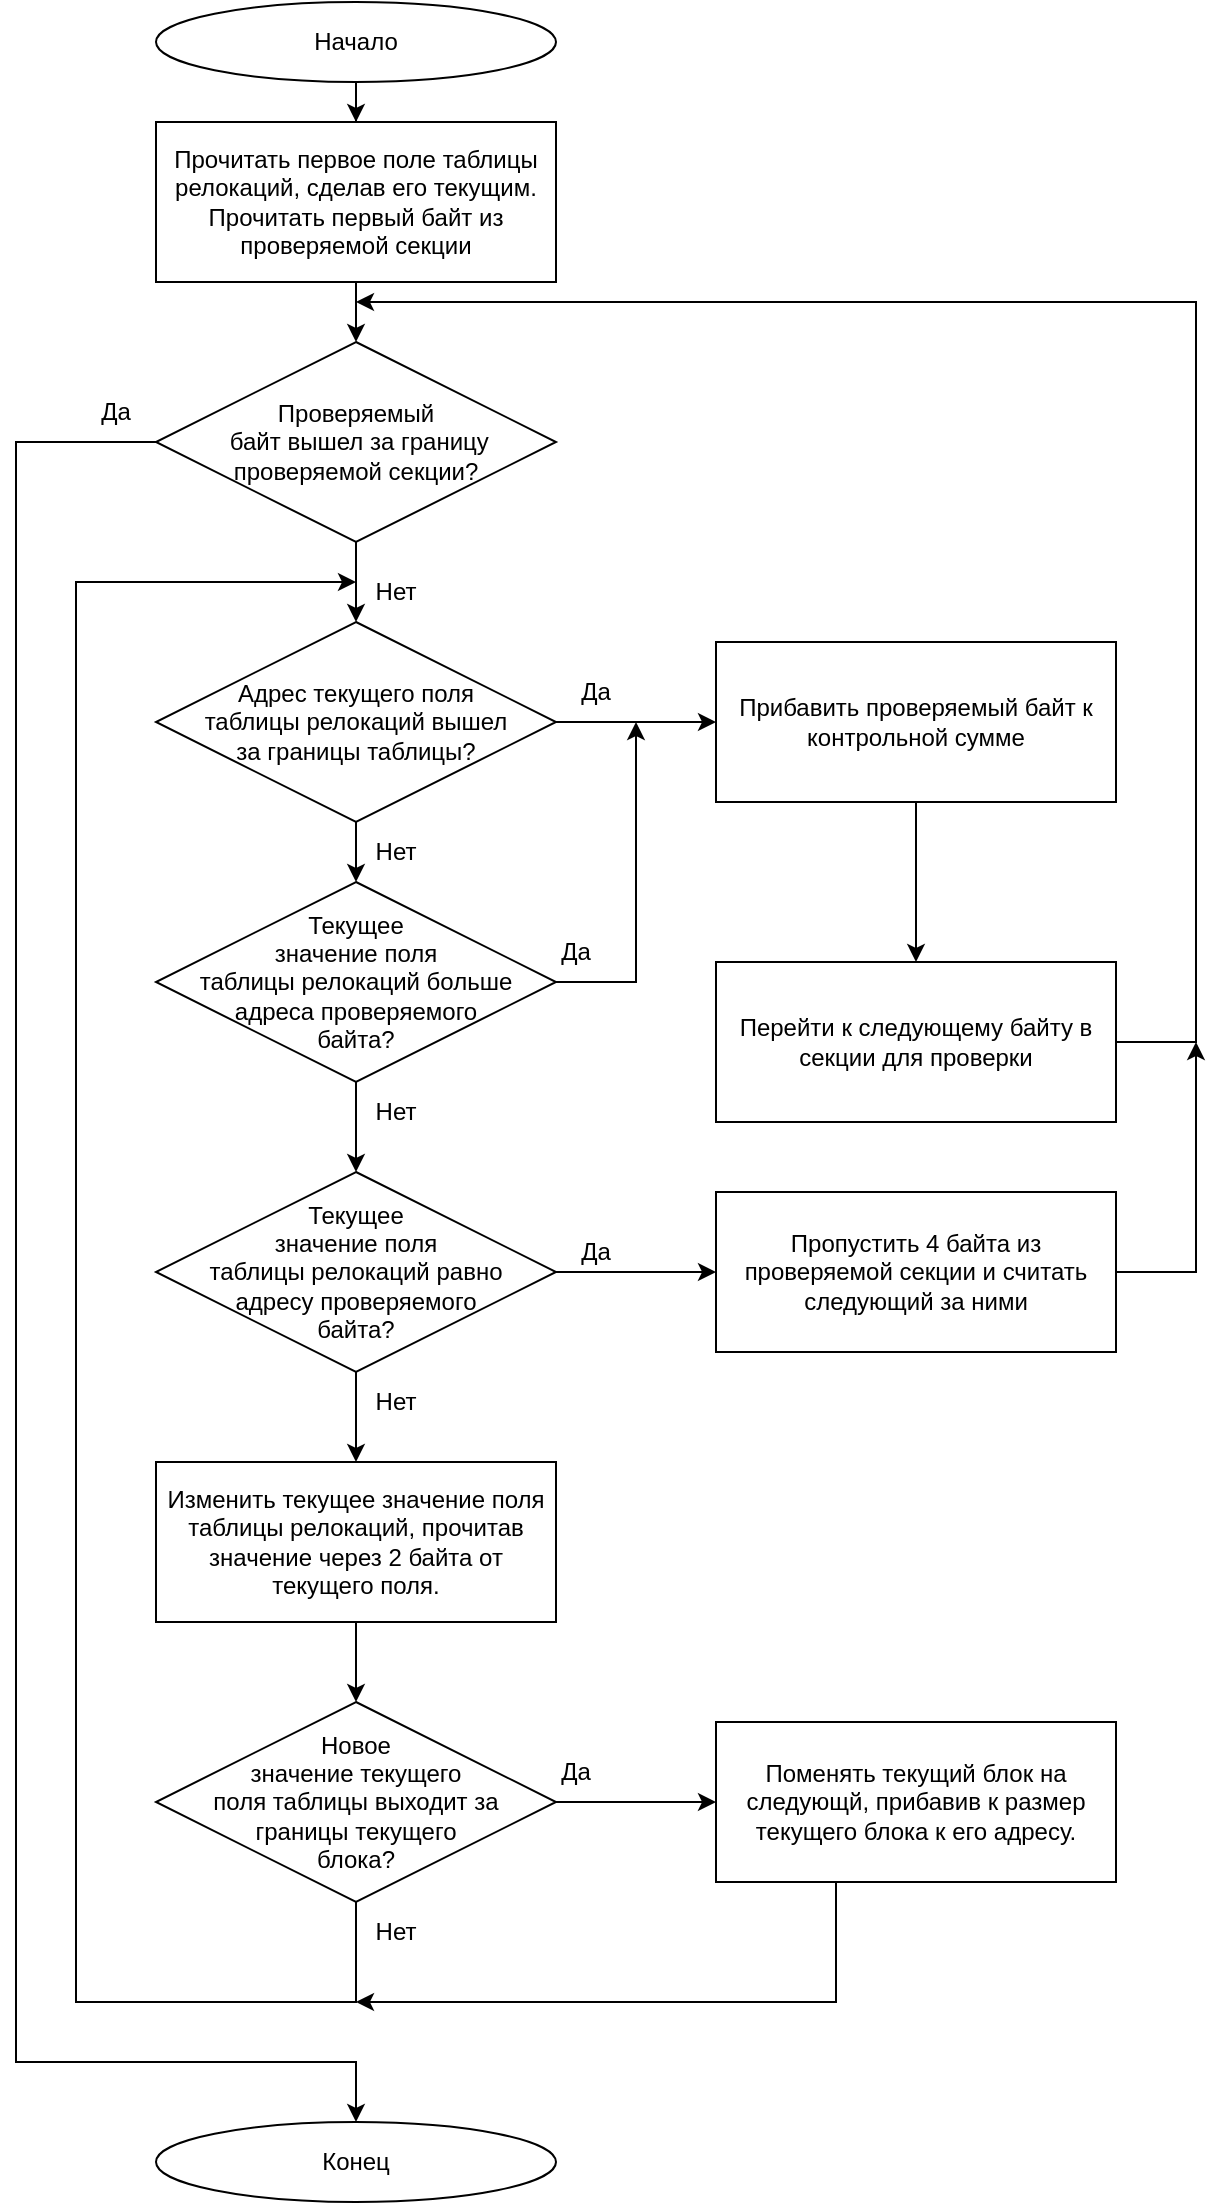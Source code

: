 <mxfile version="20.8.24" type="device"><diagram name="Page-1" id="xkRXZNBrGXdusCYO9cQw"><mxGraphModel dx="2049" dy="1139" grid="1" gridSize="10" guides="1" tooltips="1" connect="1" arrows="1" fold="1" page="1" pageScale="1" pageWidth="850" pageHeight="1100" math="0" shadow="0"><root><mxCell id="0"/><mxCell id="1" parent="0"/><mxCell id="Tr5SjZcd577Q_MAOzSzc-1" value="" style="edgeStyle=orthogonalEdgeStyle;rounded=0;orthogonalLoop=1;jettySize=auto;html=1;" edge="1" parent="1" source="qW0QkqdFiacgTolKpjju-5" target="qW0QkqdFiacgTolKpjju-7"><mxGeometry relative="1" as="geometry"/></mxCell><mxCell id="qW0QkqdFiacgTolKpjju-5" value="Адрес текущего поля &lt;br&gt;таблицы релокаций вышел &lt;br&gt;за границы таблицы?" style="rhombus;whiteSpace=wrap;html=1;" parent="1" vertex="1"><mxGeometry x="80" y="310" width="200" height="100" as="geometry"/></mxCell><mxCell id="Tr5SjZcd577Q_MAOzSzc-6" style="edgeStyle=orthogonalEdgeStyle;rounded=0;orthogonalLoop=1;jettySize=auto;html=1;entryX=0.5;entryY=0;entryDx=0;entryDy=0;" edge="1" parent="1" source="qW0QkqdFiacgTolKpjju-6" target="qW0QkqdFiacgTolKpjju-9"><mxGeometry relative="1" as="geometry"/></mxCell><mxCell id="qW0QkqdFiacgTolKpjju-6" value="Текущее &lt;br&gt;значение поля &lt;br&gt;таблицы релокаций равно &lt;br&gt;адресу проверяемого &lt;br&gt;байта?" style="rhombus;whiteSpace=wrap;html=1;" parent="1" vertex="1"><mxGeometry x="80" y="585" width="200" height="100" as="geometry"/></mxCell><mxCell id="Tr5SjZcd577Q_MAOzSzc-5" value="" style="edgeStyle=orthogonalEdgeStyle;rounded=0;orthogonalLoop=1;jettySize=auto;html=1;" edge="1" parent="1" source="qW0QkqdFiacgTolKpjju-7" target="qW0QkqdFiacgTolKpjju-6"><mxGeometry relative="1" as="geometry"/></mxCell><mxCell id="qW0QkqdFiacgTolKpjju-7" value="Текущее&lt;br style=&quot;border-color: var(--border-color);&quot;&gt;значение поля&lt;br style=&quot;border-color: var(--border-color);&quot;&gt;таблицы релокаций больше&lt;br style=&quot;border-color: var(--border-color);&quot;&gt;адреса проверяемого&lt;br style=&quot;border-color: var(--border-color);&quot;&gt;байта?" style="rhombus;whiteSpace=wrap;html=1;" parent="1" vertex="1"><mxGeometry x="80" y="440" width="200" height="100" as="geometry"/></mxCell><mxCell id="Tr5SjZcd577Q_MAOzSzc-51" value="" style="edgeStyle=orthogonalEdgeStyle;rounded=0;orthogonalLoop=1;jettySize=auto;html=1;fontFamily=Helvetica;fontSize=12;fontColor=default;" edge="1" parent="1" source="qW0QkqdFiacgTolKpjju-8" target="Tr5SjZcd577Q_MAOzSzc-30"><mxGeometry relative="1" as="geometry"/></mxCell><mxCell id="qW0QkqdFiacgTolKpjju-8" value="Новое &lt;br&gt;значение текущего &lt;br&gt;поля таблицы выходит за &lt;br&gt;границы текущего &lt;br&gt;блока?" style="rhombus;whiteSpace=wrap;html=1;" parent="1" vertex="1"><mxGeometry x="80" y="850" width="200" height="100" as="geometry"/></mxCell><mxCell id="Tr5SjZcd577Q_MAOzSzc-7" value="" style="edgeStyle=orthogonalEdgeStyle;rounded=0;orthogonalLoop=1;jettySize=auto;html=1;" edge="1" parent="1" source="qW0QkqdFiacgTolKpjju-9" target="qW0QkqdFiacgTolKpjju-8"><mxGeometry relative="1" as="geometry"/></mxCell><mxCell id="qW0QkqdFiacgTolKpjju-9" value="Изменить текущее значение поля таблицы релокаций, прочитав значение через 2 байта от текущего поля." style="rounded=0;whiteSpace=wrap;html=1;" parent="1" vertex="1"><mxGeometry x="80" y="730" width="200" height="80" as="geometry"/></mxCell><mxCell id="Tr5SjZcd577Q_MAOzSzc-15" value="" style="edgeStyle=orthogonalEdgeStyle;rounded=0;orthogonalLoop=1;jettySize=auto;html=1;" edge="1" parent="1" source="qW0QkqdFiacgTolKpjju-10" target="qW0QkqdFiacgTolKpjju-11"><mxGeometry relative="1" as="geometry"/></mxCell><mxCell id="qW0QkqdFiacgTolKpjju-10" value="Прибавить проверяемый байт к контрольной сумме" style="rounded=0;whiteSpace=wrap;html=1;" parent="1" vertex="1"><mxGeometry x="360" y="320" width="200" height="80" as="geometry"/></mxCell><mxCell id="qW0QkqdFiacgTolKpjju-11" value="Перейти к следующему байту в секции для проверки" style="rounded=0;whiteSpace=wrap;html=1;" parent="1" vertex="1"><mxGeometry x="360" y="480" width="200" height="80" as="geometry"/></mxCell><mxCell id="Tr5SjZcd577Q_MAOzSzc-25" value="" style="edgeStyle=orthogonalEdgeStyle;rounded=0;orthogonalLoop=1;jettySize=auto;html=1;" edge="1" parent="1" source="Tr5SjZcd577Q_MAOzSzc-2" target="Tr5SjZcd577Q_MAOzSzc-18"><mxGeometry relative="1" as="geometry"/></mxCell><mxCell id="Tr5SjZcd577Q_MAOzSzc-2" value="Прочитать первое поле таблицы релокаций, сделав его текущим.&lt;br&gt;Прочитать первый байт из проверяемой секции" style="rounded=0;whiteSpace=wrap;html=1;" vertex="1" parent="1"><mxGeometry x="80" y="60" width="200" height="80" as="geometry"/></mxCell><mxCell id="Tr5SjZcd577Q_MAOzSzc-8" value="Нет" style="text;html=1;strokeColor=none;fillColor=none;align=center;verticalAlign=middle;whiteSpace=wrap;rounded=0;" vertex="1" parent="1"><mxGeometry x="170" y="410" width="60" height="30" as="geometry"/></mxCell><mxCell id="Tr5SjZcd577Q_MAOzSzc-9" value="Нет" style="text;html=1;strokeColor=none;fillColor=none;align=center;verticalAlign=middle;whiteSpace=wrap;rounded=0;" vertex="1" parent="1"><mxGeometry x="170" y="540" width="60" height="30" as="geometry"/></mxCell><mxCell id="Tr5SjZcd577Q_MAOzSzc-10" value="Нет" style="text;html=1;strokeColor=none;fillColor=none;align=center;verticalAlign=middle;whiteSpace=wrap;rounded=0;" vertex="1" parent="1"><mxGeometry x="170" y="685" width="60" height="30" as="geometry"/></mxCell><mxCell id="Tr5SjZcd577Q_MAOzSzc-12" value="Нет" style="text;html=1;strokeColor=none;fillColor=none;align=center;verticalAlign=middle;whiteSpace=wrap;rounded=0;" vertex="1" parent="1"><mxGeometry x="170" y="950" width="60" height="30" as="geometry"/></mxCell><mxCell id="Tr5SjZcd577Q_MAOzSzc-19" value="" style="edgeStyle=orthogonalEdgeStyle;rounded=0;orthogonalLoop=1;jettySize=auto;html=1;" edge="1" parent="1" source="Tr5SjZcd577Q_MAOzSzc-18" target="qW0QkqdFiacgTolKpjju-5"><mxGeometry relative="1" as="geometry"/></mxCell><mxCell id="Tr5SjZcd577Q_MAOzSzc-44" style="edgeStyle=orthogonalEdgeStyle;rounded=0;orthogonalLoop=1;jettySize=auto;html=1;exitX=0;exitY=0.5;exitDx=0;exitDy=0;entryX=0.5;entryY=0;entryDx=0;entryDy=0;" edge="1" parent="1" source="Tr5SjZcd577Q_MAOzSzc-18" target="Tr5SjZcd577Q_MAOzSzc-43"><mxGeometry relative="1" as="geometry"><mxPoint x="20" y="1130" as="targetPoint"/><Array as="points"><mxPoint x="10" y="220"/><mxPoint x="10" y="1030"/><mxPoint x="180" y="1030"/></Array></mxGeometry></mxCell><mxCell id="Tr5SjZcd577Q_MAOzSzc-18" value="Проверяемый&lt;br&gt;&amp;nbsp;байт вышел за границу проверяемой секции?" style="rhombus;whiteSpace=wrap;html=1;" vertex="1" parent="1"><mxGeometry x="80" y="170" width="200" height="100" as="geometry"/></mxCell><mxCell id="Tr5SjZcd577Q_MAOzSzc-20" value="Нет" style="text;html=1;strokeColor=none;fillColor=none;align=center;verticalAlign=middle;whiteSpace=wrap;rounded=0;" vertex="1" parent="1"><mxGeometry x="170" y="280" width="60" height="30" as="geometry"/></mxCell><mxCell id="Tr5SjZcd577Q_MAOzSzc-23" value="Да" style="text;html=1;strokeColor=none;fillColor=none;align=center;verticalAlign=middle;whiteSpace=wrap;rounded=0;" vertex="1" parent="1"><mxGeometry x="260" y="460" width="60" height="30" as="geometry"/></mxCell><mxCell id="Tr5SjZcd577Q_MAOzSzc-26" value="" style="endArrow=classic;html=1;rounded=0;exitX=1;exitY=0.5;exitDx=0;exitDy=0;entryX=0;entryY=0.5;entryDx=0;entryDy=0;" edge="1" parent="1" source="qW0QkqdFiacgTolKpjju-5" target="qW0QkqdFiacgTolKpjju-10"><mxGeometry width="50" height="50" relative="1" as="geometry"><mxPoint x="350" y="440" as="sourcePoint"/><mxPoint x="440" y="379" as="targetPoint"/><Array as="points"/></mxGeometry></mxCell><mxCell id="Tr5SjZcd577Q_MAOzSzc-27" value="Да" style="text;html=1;strokeColor=none;fillColor=none;align=center;verticalAlign=middle;whiteSpace=wrap;rounded=0;" vertex="1" parent="1"><mxGeometry x="270" y="330" width="60" height="30" as="geometry"/></mxCell><mxCell id="Tr5SjZcd577Q_MAOzSzc-28" value="" style="endArrow=classic;html=1;rounded=0;exitX=1;exitY=0.5;exitDx=0;exitDy=0;entryX=0;entryY=0.5;entryDx=0;entryDy=0;" edge="1" parent="1" source="qW0QkqdFiacgTolKpjju-6" target="Tr5SjZcd577Q_MAOzSzc-36"><mxGeometry width="50" height="50" relative="1" as="geometry"><mxPoint x="300" y="730" as="sourcePoint"/><mxPoint x="360" y="700" as="targetPoint"/></mxGeometry></mxCell><mxCell id="Tr5SjZcd577Q_MAOzSzc-31" style="edgeStyle=orthogonalEdgeStyle;rounded=0;orthogonalLoop=1;jettySize=auto;html=1;exitX=0.5;exitY=1;exitDx=0;exitDy=0;" edge="1" parent="1" source="Tr5SjZcd577Q_MAOzSzc-30"><mxGeometry relative="1" as="geometry"><mxPoint x="180" y="1000" as="targetPoint"/><mxPoint x="420" y="1020" as="sourcePoint"/><Array as="points"><mxPoint x="420" y="1000"/></Array></mxGeometry></mxCell><mxCell id="Tr5SjZcd577Q_MAOzSzc-30" value="Поменять текущий блок на следующй, прибавив к размер текущего блока к его адресу." style="rounded=0;whiteSpace=wrap;html=1;" vertex="1" parent="1"><mxGeometry x="360" y="860" width="200" height="80" as="geometry"/></mxCell><mxCell id="Tr5SjZcd577Q_MAOzSzc-32" value="Да" style="text;html=1;strokeColor=none;fillColor=none;align=center;verticalAlign=middle;whiteSpace=wrap;rounded=0;" vertex="1" parent="1"><mxGeometry x="260" y="870" width="60" height="30" as="geometry"/></mxCell><mxCell id="Tr5SjZcd577Q_MAOzSzc-33" value="Да" style="text;html=1;strokeColor=none;fillColor=none;align=center;verticalAlign=middle;whiteSpace=wrap;rounded=0;" vertex="1" parent="1"><mxGeometry x="270" y="610" width="60" height="30" as="geometry"/></mxCell><mxCell id="Tr5SjZcd577Q_MAOzSzc-34" value="" style="endArrow=classic;html=1;rounded=0;exitX=0.5;exitY=1;exitDx=0;exitDy=0;" edge="1" parent="1" source="qW0QkqdFiacgTolKpjju-8"><mxGeometry width="50" height="50" relative="1" as="geometry"><mxPoint x="110" y="1110" as="sourcePoint"/><mxPoint x="180" y="290" as="targetPoint"/><Array as="points"><mxPoint x="180" y="1000"/><mxPoint x="40" y="1000"/><mxPoint x="40" y="290"/></Array></mxGeometry></mxCell><mxCell id="Tr5SjZcd577Q_MAOzSzc-36" value="Пропустить 4 байта из проверяемой секции и считать следующий за ними" style="rounded=0;whiteSpace=wrap;html=1;" vertex="1" parent="1"><mxGeometry x="360" y="595" width="200" height="80" as="geometry"/></mxCell><mxCell id="Tr5SjZcd577Q_MAOzSzc-38" value="" style="endArrow=classic;html=1;rounded=0;exitX=1;exitY=0.5;exitDx=0;exitDy=0;" edge="1" parent="1" source="qW0QkqdFiacgTolKpjju-11"><mxGeometry width="50" height="50" relative="1" as="geometry"><mxPoint x="620" y="510" as="sourcePoint"/><mxPoint x="180" y="150" as="targetPoint"/><Array as="points"><mxPoint x="600" y="520"/><mxPoint x="600" y="150"/></Array></mxGeometry></mxCell><mxCell id="Tr5SjZcd577Q_MAOzSzc-39" value="" style="endArrow=classic;html=1;rounded=0;exitX=1;exitY=0.5;exitDx=0;exitDy=0;" edge="1" parent="1" source="Tr5SjZcd577Q_MAOzSzc-36"><mxGeometry width="50" height="50" relative="1" as="geometry"><mxPoint x="580" y="700" as="sourcePoint"/><mxPoint x="600" y="520" as="targetPoint"/><Array as="points"><mxPoint x="600" y="635"/></Array></mxGeometry></mxCell><mxCell id="Tr5SjZcd577Q_MAOzSzc-40" value="" style="endArrow=classic;html=1;rounded=0;exitX=1;exitY=0.5;exitDx=0;exitDy=0;" edge="1" parent="1" source="qW0QkqdFiacgTolKpjju-7"><mxGeometry width="50" height="50" relative="1" as="geometry"><mxPoint x="300" y="620" as="sourcePoint"/><mxPoint x="320" y="360" as="targetPoint"/><Array as="points"><mxPoint x="320" y="490"/></Array></mxGeometry></mxCell><mxCell id="Tr5SjZcd577Q_MAOzSzc-42" value="" style="edgeStyle=orthogonalEdgeStyle;rounded=0;orthogonalLoop=1;jettySize=auto;html=1;" edge="1" parent="1" source="Tr5SjZcd577Q_MAOzSzc-41" target="Tr5SjZcd577Q_MAOzSzc-2"><mxGeometry relative="1" as="geometry"/></mxCell><mxCell id="Tr5SjZcd577Q_MAOzSzc-41" value="Начало" style="ellipse;whiteSpace=wrap;html=1;" vertex="1" parent="1"><mxGeometry x="80" width="200" height="40" as="geometry"/></mxCell><mxCell id="Tr5SjZcd577Q_MAOzSzc-43" value="Конец" style="ellipse;whiteSpace=wrap;html=1;" vertex="1" parent="1"><mxGeometry x="80" y="1060" width="200" height="40" as="geometry"/></mxCell><mxCell id="Tr5SjZcd577Q_MAOzSzc-45" value="Да" style="text;html=1;strokeColor=none;fillColor=none;align=center;verticalAlign=middle;whiteSpace=wrap;rounded=0;" vertex="1" parent="1"><mxGeometry x="30" y="190" width="60" height="30" as="geometry"/></mxCell></root></mxGraphModel></diagram></mxfile>